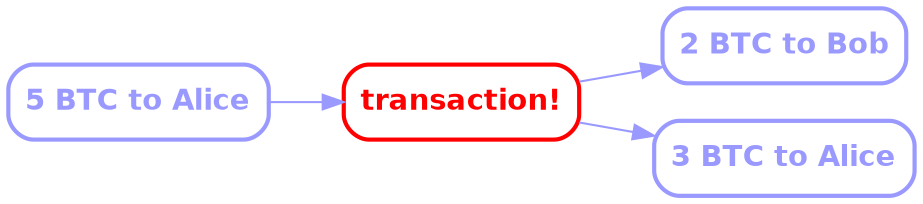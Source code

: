 digraph G {
    rankdir=LR;
    graph [
        K=1.0,
        overlap=false,
        splines = spline,
    ];
    node [
        shape=box
        style="rounded,bold"
        color="#9999ff",
        fontcolor="#9999ff",
        fontname="Helvetica-bold",
    ];
    edge [
        # arrowsize=2,
        color="#9999ff",
    ];
    "transaction!" [color=red, fontcolor=red]

    "5 BTC to Alice" -> "transaction!"

    "transaction!" -> "2 BTC to Bob"
    "transaction!" -> "3 BTC to Alice"
}
